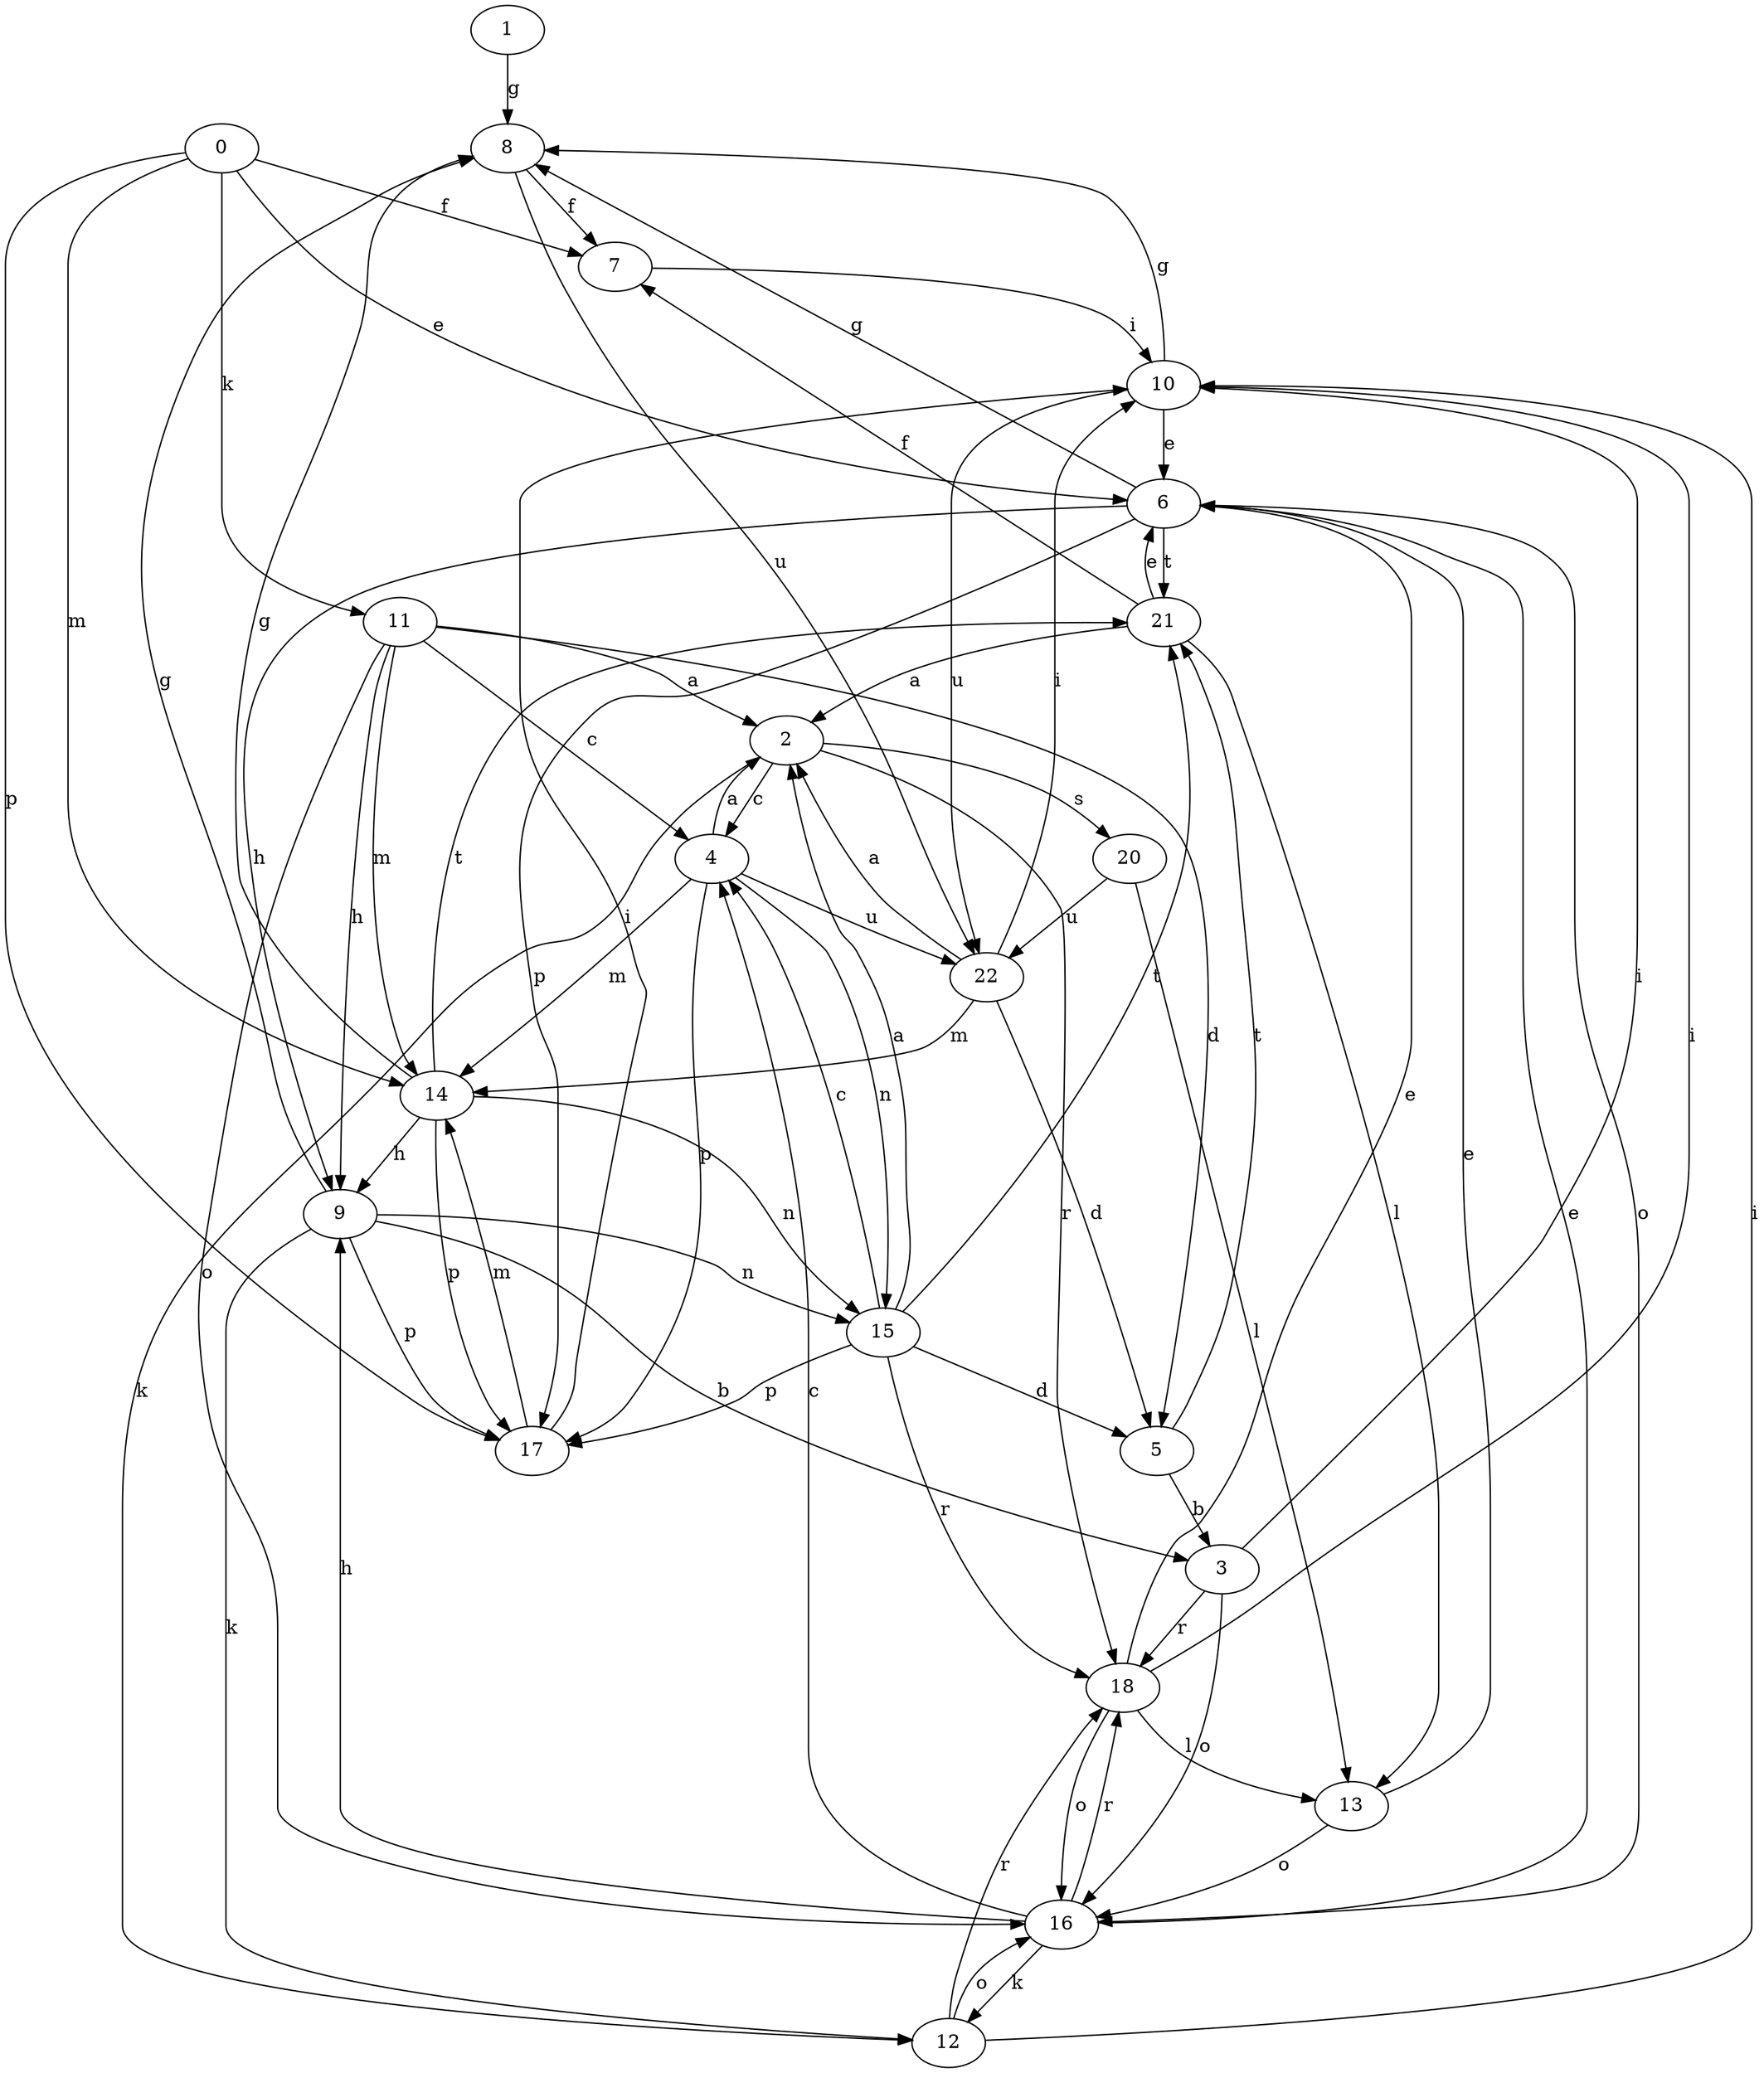 strict digraph  {
1;
2;
3;
4;
5;
6;
7;
8;
9;
10;
11;
0;
12;
13;
14;
15;
16;
17;
18;
20;
21;
22;
1 -> 8  [label=g];
2 -> 4  [label=c];
2 -> 12  [label=k];
2 -> 18  [label=r];
2 -> 20  [label=s];
3 -> 10  [label=i];
3 -> 16  [label=o];
3 -> 18  [label=r];
4 -> 2  [label=a];
4 -> 14  [label=m];
4 -> 15  [label=n];
4 -> 17  [label=p];
4 -> 22  [label=u];
5 -> 3  [label=b];
5 -> 21  [label=t];
6 -> 8  [label=g];
6 -> 9  [label=h];
6 -> 16  [label=o];
6 -> 17  [label=p];
6 -> 21  [label=t];
7 -> 10  [label=i];
8 -> 7  [label=f];
8 -> 22  [label=u];
9 -> 3  [label=b];
9 -> 8  [label=g];
9 -> 12  [label=k];
9 -> 15  [label=n];
9 -> 17  [label=p];
10 -> 6  [label=e];
10 -> 8  [label=g];
10 -> 22  [label=u];
11 -> 2  [label=a];
11 -> 4  [label=c];
11 -> 5  [label=d];
11 -> 9  [label=h];
11 -> 14  [label=m];
11 -> 16  [label=o];
0 -> 6  [label=e];
0 -> 7  [label=f];
0 -> 11  [label=k];
0 -> 14  [label=m];
0 -> 17  [label=p];
12 -> 10  [label=i];
12 -> 16  [label=o];
12 -> 18  [label=r];
13 -> 6  [label=e];
13 -> 16  [label=o];
14 -> 8  [label=g];
14 -> 9  [label=h];
14 -> 15  [label=n];
14 -> 17  [label=p];
14 -> 21  [label=t];
15 -> 2  [label=a];
15 -> 4  [label=c];
15 -> 5  [label=d];
15 -> 17  [label=p];
15 -> 18  [label=r];
15 -> 21  [label=t];
16 -> 4  [label=c];
16 -> 6  [label=e];
16 -> 9  [label=h];
16 -> 12  [label=k];
16 -> 18  [label=r];
17 -> 10  [label=i];
17 -> 14  [label=m];
18 -> 6  [label=e];
18 -> 10  [label=i];
18 -> 13  [label=l];
18 -> 16  [label=o];
20 -> 13  [label=l];
20 -> 22  [label=u];
21 -> 2  [label=a];
21 -> 6  [label=e];
21 -> 7  [label=f];
21 -> 13  [label=l];
22 -> 2  [label=a];
22 -> 5  [label=d];
22 -> 10  [label=i];
22 -> 14  [label=m];
}
